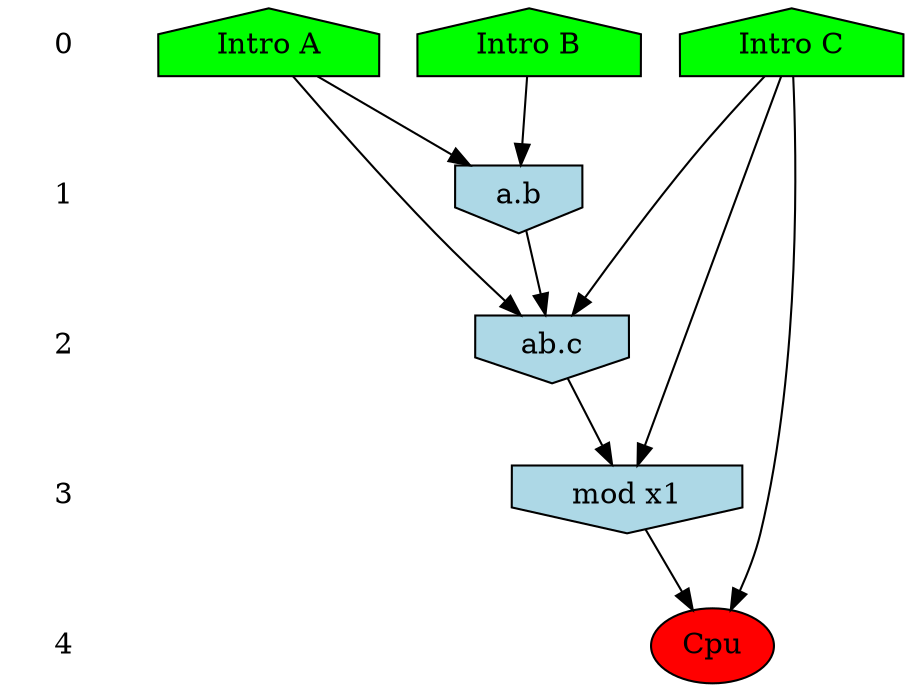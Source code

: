 /* Compression of 3031 causal flows obtained in average at 1.201668E+01 t.u */
/* Compressed causal flows were: [1;2;3;4;5;6;7;8;9;10;11;13;14;15;16;17;18;19;20;21;22;23;24;25;26;27;28;29;30;31;32;33;34;35;36;37;38;39;40;41;42;43;44;45;46;47;48;49;50;51;52;53;54;55;56;57;58;59;60;61;62;63;64;65;66;67;68;69;71;72;73;74;75;76;77;78;79;80;81;82;83;84;85;86;87;88;89;90;91;92;93;94;95;96;97;98;99;100;101;102;103;104;105;106;107;108;109;110;111;112;113;114;115;116;117;118;119;120;121;122;123;124;125;126;127;128;129;130;131;132;133;134;135;136;137;138;139;140;141;142;143;144;146;147;148;149;150;151;152;153;154;155;156;157;158;159;161;162;163;164;165;166;167;168;169;170;171;172;173;174;176;177;178;179;180;181;182;183;184;185;186;187;188;189;190;192;193;194;195;196;197;198;199;200;201;202;203;204;205;206;207;208;209;210;211;212;213;214;215;216;217;218;219;220;221;222;223;224;225;226;227;228;229;230;231;232;233;235;236;238;239;240;241;242;243;245;246;247;248;249;250;252;253;254;255;257;258;259;260;261;262;263;264;265;266;267;268;270;271;272;273;274;275;276;277;278;279;280;281;282;283;284;285;286;287;288;289;290;291;295;296;297;298;299;300;301;302;303;304;305;306;307;308;309;311;312;313;314;315;316;318;319;320;321;322;323;324;325;326;327;328;329;330;331;332;333;334;335;336;337;338;339;340;341;342;343;344;345;346;348;349;350;353;355;356;357;358;359;360;361;362;363;364;365;366;367;368;369;370;371;372;373;374;375;376;377;378;379;380;381;382;383;384;385;386;387;388;389;390;392;393;394;395;396;397;398;399;400;401;402;403;404;405;406;407;408;409;410;411;412;413;414;415;416;417;418;419;420;421;422;423;424;425;426;428;429;430;431;432;433;434;435;436;437;438;439;440;441;442;443;444;445;446;447;448;450;451;452;453;454;455;456;457;458;459;460;461;463;464;465;466;467;468;470;472;473;474;475;476;477;478;479;480;481;482;483;484;488;489;490;491;492;493;494;495;496;498;499;500;501;502;503;504;505;506;507;508;509;510;511;512;513;516;517;518;519;520;521;522;523;524;525;526;527;528;529;530;532;533;534;535;537;538;539;540;542;543;544;545;546;547;548;549;550;551;552;553;554;555;557;558;559;560;563;564;565;566;567;568;569;570;571;572;573;574;575;576;577;578;579;580;581;582;583;585;586;588;589;590;591;592;593;595;596;597;598;599;600;601;602;603;604;605;606;607;609;610;613;614;615;617;618;619;620;621;622;624;625;626;627;628;629;630;631;632;633;634;635;636;637;638;639;640;641;642;643;644;645;647;648;649;650;651;652;653;655;656;657;658;659;660;661;662;663;664;665;666;668;669;670;671;672;673;674;675;676;677;680;681;683;684;685;686;688;689;690;691;692;695;696;698;699;700;703;704;706;707;708;709;711;712;713;714;715;716;717;718;719;720;721;722;723;724;725;726;727;728;730;731;732;733;734;735;736;738;739;740;741;743;744;745;746;747;748;750;751;752;753;755;756;758;759;760;761;762;764;765;766;767;768;769;770;771;772;773;774;775;776;777;778;779;780;781;783;784;785;786;787;788;789;790;791;792;793;794;795;797;798;799;800;801;802;803;804;805;806;807;809;810;812;813;815;816;817;819;820;821;822;824;825;826;827;828;830;831;832;834;835;836;837;838;839;841;842;843;844;846;847;848;850;851;852;853;854;855;856;859;860;861;862;863;864;865;869;870;872;874;875;876;877;879;880;881;882;884;885;886;887;888;890;891;892;894;896;897;898;899;900;901;902;903;904;905;906;907;908;909;911;912;913;914;916;917;918;919;920;923;924;926;927;928;929;931;933;934;935;936;938;940;941;942;944;946;947;948;949;950;951;952;953;954;955;956;958;959;960;961;962;963;964;966;967;969;970;971;972;973;974;975;976;977;979;980;981;982;984;985;986;987;988;989;990;992;993;994;995;996;997;998;1000;1002;1003;1004;1006;1007;1008;1009;1010;1011;1012;1014;1015;1016;1017;1018;1019;1020;1021;1023;1024;1025;1026;1028;1029;1030;1031;1033;1034;1035;1036;1037;1038;1039;1040;1041;1042;1043;1044;1045;1046;1047;1048;1049;1050;1052;1053;1056;1057;1058;1059;1060;1062;1063;1064;1065;1066;1067;1069;1070;1071;1073;1074;1075;1076;1077;1080;1081;1082;1083;1084;1085;1086;1087;1088;1089;1090;1091;1092;1093;1094;1095;1097;1099;1100;1101;1102;1103;1104;1105;1106;1107;1108;1109;1110;1111;1112;1113;1114;1115;1116;1117;1118;1119;1120;1121;1122;1123;1124;1125;1126;1127;1129;1130;1132;1133;1134;1135;1137;1138;1139;1140;1142;1143;1144;1145;1146;1147;1149;1151;1152;1153;1154;1155;1156;1157;1158;1159;1160;1161;1162;1164;1165;1166;1167;1170;1171;1172;1173;1174;1175;1177;1178;1179;1180;1182;1183;1184;1185;1187;1189;1190;1191;1192;1193;1194;1195;1196;1197;1198;1202;1204;1205;1206;1208;1209;1210;1211;1212;1213;1215;1216;1217;1218;1219;1220;1221;1222;1223;1225;1226;1227;1228;1229;1230;1231;1232;1233;1235;1237;1238;1239;1240;1242;1243;1244;1245;1246;1248;1249;1250;1251;1252;1253;1255;1256;1257;1259;1260;1261;1262;1263;1264;1266;1267;1268;1269;1270;1271;1272;1273;1274;1276;1277;1278;1280;1281;1282;1283;1284;1285;1287;1288;1289;1290;1291;1292;1294;1295;1296;1298;1299;1301;1302;1303;1304;1305;1306;1308;1309;1310;1311;1313;1314;1318;1319;1320;1321;1322;1324;1325;1327;1328;1329;1330;1331;1332;1334;1335;1336;1337;1338;1339;1340;1341;1344;1345;1346;1347;1350;1352;1354;1356;1357;1358;1360;1361;1362;1364;1366;1367;1368;1369;1370;1371;1372;1374;1375;1376;1377;1378;1379;1380;1382;1383;1384;1386;1387;1388;1389;1390;1391;1392;1393;1395;1396;1397;1398;1399;1401;1402;1403;1404;1406;1409;1410;1411;1412;1414;1415;1416;1417;1418;1419;1420;1421;1422;1423;1426;1427;1428;1429;1430;1432;1434;1435;1436;1437;1438;1439;1440;1442;1443;1444;1446;1447;1448;1449;1450;1451;1452;1453;1456;1457;1458;1459;1460;1461;1462;1463;1464;1465;1466;1467;1468;1469;1470;1472;1473;1474;1475;1476;1477;1478;1479;1480;1481;1482;1483;1485;1486;1487;1488;1489;1490;1491;1492;1493;1496;1497;1498;1499;1500;1502;1503;1504;1505;1506;1507;1508;1509;1510;1511;1512;1513;1514;1515;1516;1518;1519;1520;1521;1522;1523;1524;1525;1527;1530;1533;1534;1535;1536;1537;1538;1539;1540;1541;1542;1543;1544;1546;1547;1548;1550;1552;1553;1554;1555;1556;1559;1560;1561;1562;1563;1566;1567;1568;1569;1571;1572;1573;1574;1575;1576;1578;1580;1581;1583;1585;1586;1587;1589;1590;1592;1593;1594;1595;1597;1598;1599;1600;1601;1603;1604;1606;1607;1608;1609;1610;1611;1613;1616;1617;1618;1619;1620;1621;1622;1626;1627;1628;1629;1631;1634;1635;1636;1637;1640;1641;1642;1643;1644;1645;1646;1647;1648;1650;1652;1653;1656;1657;1659;1660;1661;1662;1663;1665;1667;1668;1669;1670;1671;1674;1675;1676;1677;1678;1679;1680;1681;1683;1684;1685;1686;1687;1688;1689;1690;1691;1692;1693;1694;1695;1700;1701;1702;1703;1704;1705;1706;1708;1709;1710;1711;1712;1713;1714;1715;1716;1717;1718;1719;1721;1722;1723;1724;1725;1726;1727;1728;1729;1730;1731;1732;1733;1735;1737;1739;1741;1742;1743;1744;1745;1746;1749;1750;1751;1754;1756;1757;1758;1759;1760;1762;1764;1765;1766;1767;1768;1769;1771;1772;1773;1774;1775;1778;1779;1780;1781;1782;1783;1785;1786;1788;1789;1790;1791;1794;1795;1796;1800;1801;1802;1803;1805;1807;1810;1811;1815;1816;1817;1819;1820;1821;1822;1823;1824;1825;1826;1827;1828;1829;1830;1831;1832;1833;1834;1835;1838;1839;1841;1842;1844;1846;1847;1848;1849;1851;1853;1854;1855;1857;1858;1860;1861;1862;1863;1867;1868;1869;1870;1871;1872;1873;1874;1875;1876;1877;1878;1879;1881;1883;1884;1887;1888;1889;1890;1891;1892;1893;1894;1895;1896;1897;1898;1899;1901;1902;1903;1905;1907;1908;1909;1910;1911;1912;1913;1915;1916;1917;1919;1920;1922;1924;1925;1926;1927;1930;1931;1932;1934;1935;1937;1938;1940;1941;1943;1944;1945;1947;1948;1949;1951;1952;1953;1954;1955;1956;1957;1958;1959;1961;1963;1965;1966;1968;1969;1971;1972;1973;1975;1976;1977;1978;1979;1980;1981;1982;1984;1985;1987;1990;1991;1993;1995;1999;2000;2001;2002;2005;2006;2007;2008;2009;2010;2011;2012;2013;2014;2015;2016;2017;2018;2019;2021;2022;2023;2024;2026;2027;2028;2029;2030;2032;2033;2034;2035;2036;2037;2038;2039;2042;2046;2047;2048;2049;2050;2051;2052;2053;2055;2057;2058;2059;2060;2062;2063;2064;2067;2068;2070;2072;2073;2074;2075;2079;2080;2083;2085;2086;2087;2088;2090;2093;2094;2096;2098;2099;2100;2101;2102;2103;2104;2106;2107;2108;2110;2112;2113;2114;2116;2117;2118;2119;2120;2121;2122;2123;2124;2125;2126;2127;2128;2129;2130;2132;2133;2134;2135;2136;2137;2138;2139;2140;2141;2144;2148;2149;2150;2152;2153;2156;2158;2162;2163;2164;2166;2168;2169;2170;2171;2172;2173;2174;2175;2176;2180;2181;2183;2184;2185;2187;2188;2189;2190;2191;2193;2194;2195;2196;2197;2198;2201;2202;2203;2204;2206;2207;2208;2209;2210;2213;2214;2216;2217;2218;2222;2223;2224;2225;2226;2228;2230;2232;2233;2235;2236;2237;2239;2241;2243;2245;2246;2248;2249;2251;2252;2253;2255;2256;2258;2259;2260;2261;2262;2263;2264;2265;2266;2269;2270;2271;2273;2274;2275;2276;2279;2280;2281;2283;2284;2285;2287;2288;2289;2290;2291;2292;2293;2294;2296;2297;2298;2299;2300;2303;2304;2305;2306;2307;2308;2310;2311;2313;2314;2315;2317;2319;2320;2324;2325;2326;2329;2330;2331;2332;2334;2335;2336;2337;2338;2339;2341;2343;2344;2345;2347;2348;2349;2350;2352;2354;2355;2356;2358;2361;2363;2365;2368;2370;2372;2374;2375;2376;2377;2379;2380;2384;2385;2388;2389;2390;2391;2394;2395;2396;2397;2398;2399;2400;2401;2402;2403;2404;2405;2406;2409;2410;2411;2414;2415;2416;2417;2418;2419;2421;2422;2424;2425;2426;2427;2430;2432;2433;2434;2436;2438;2439;2440;2441;2442;2443;2444;2445;2447;2449;2450;2451;2452;2454;2455;2456;2457;2460;2462;2465;2466;2467;2468;2470;2471;2472;2474;2475;2478;2479;2480;2483;2484;2485;2486;2487;2489;2490;2491;2493;2494;2495;2497;2499;2501;2505;2506;2507;2508;2510;2511;2512;2513;2514;2515;2516;2518;2519;2522;2524;2525;2527;2529;2531;2533;2534;2535;2536;2537;2539;2540;2541;2542;2544;2545;2550;2553;2554;2555;2556;2557;2559;2561;2562;2563;2564;2565;2566;2567;2569;2571;2574;2575;2576;2577;2578;2579;2580;2581;2582;2585;2586;2587;2590;2591;2594;2597;2598;2599;2601;2602;2603;2605;2606;2607;2609;2610;2611;2612;2614;2617;2618;2619;2620;2622;2623;2624;2625;2626;2627;2628;2629;2631;2632;2633;2634;2635;2636;2637;2638;2639;2641;2643;2644;2645;2646;2647;2648;2651;2652;2653;2656;2658;2660;2661;2662;2665;2666;2667;2668;2670;2672;2673;2674;2675;2678;2679;2680;2683;2684;2687;2689;2691;2692;2693;2694;2695;2696;2697;2698;2700;2702;2703;2704;2705;2706;2707;2708;2709;2710;2711;2712;2713;2714;2716;2717;2718;2719;2720;2723;2725;2729;2730;2731;2732;2735;2737;2738;2739;2740;2741;2743;2744;2745;2747;2748;2749;2750;2751;2753;2755;2756;2757;2758;2760;2762;2763;2764;2765;2766;2767;2768;2770;2771;2772;2773;2775;2776;2777;2778;2779;2782;2783;2784;2785;2786;2787;2788;2789;2790;2791;2793;2794;2796;2797;2798;2800;2803;2805;2806;2808;2809;2810;2811;2812;2813;2814;2815;2816;2817;2818;2819;2821;2822;2823;2825;2826;2827;2829;2831;2832;2833;2834;2835;2836;2837;2839;2840;2843;2844;2845;2846;2847;2848;2849;2850;2851;2852;2853;2854;2855;2857;2859;2860;2865;2866;2867;2869;2871;2872;2873;2875;2876;2877;2878;2881;2884;2885;2886;2887;2888;2889;2890;2892;2895;2896;2899;2900;2901;2903;2904;2905;2910;2911;2912;2913;2914;2916;2919;2921;2923;2925;2926;2927;2929;2930;2931;2932;2935;2936;2937;2938;2940;2941;2942;2944;2945;2946;2951;2953;2954;2955;2956;2958;2960;2961;2962;2963;2964;2965;2966;2967;2968;2970;2971;2972;2974;2976;2979;2980;2983;2986;2987;2988;2989;2990;2991;2992;2993;2994;2996;2997;2998;2999;3000;3001;3002;3003;3005;3007;3008;3009;3012;3014;3015;3016;3017;3018;3020;3022;3023;3025;3026;3027;3029;3030;3033;3035;3036;3037;3038;3039;3040;3041;3042;3044;3046;3047;3048;3051;3052;3053;3054;3055;3060;3062;3064;3065;3066;3067;3068;3070;3071;3074;3075;3076;3077;3079;3080;3081;3082;3083;3084;3085;3086;3087;3088;3089;3090;3091;3092;3093;3095;3096;3097;3098;3099;3100;3101;3102;3104;3105;3106;3107;3108;3109;3110;3111;3112;3113;3114;3116;3118;3119;3121;3122;3123;3124;3125;3126;3127;3129;3130;3131;3132;3133;3134;3139;3140;3141;3142;3144;3145;3146;3147;3148;3149;3151;3152;3154;3155;3157;3159;3160;3161;3163;3165;3167;3168;3172;3174;3175;3176;3177;3178;3180;3181;3182;3184;3185;3186;3190;3191;3192;3193;3194;3197;3199;3200;3201;3203;3205;3206;3207;3208;3209;3210;3213;3214;3215;3217;3218;3222;3224;3225;3226;3228;3229;3230;3232;3233;3234;3235;3237;3238;3239;3240;3241;3242;3244;3247;3248;3249;3250;3251;3252;3253;3254;3256;3259;3260;3262;3264;3265;3266;3268;3269;3271;3272;3275;3278;3279;3281;3283;3284;3285;3286;3287;3288;3289;3291;3292;3294;3295;3297;3299;3301;3302;3303;3307;3308;3309;3312;3314;3315;3316;3317;3318;3319;3321;3324;3325;3326;3328;3329;3330;3331;3332;3333;3335;3336;3337;3339;3340;3342;3344;3345;3350;3351;3353;3354;3355;3356;3357;3359;3360;3361;3362;3363;3364;3365;3367;3369;3370;3372;3375;3376;3379;3381;3383;3384;3385;3386;3387;3388;3389;3390;3391;3392;3393;3394;3395;3396;3397;3399;3400;3402;3403;3404;3405;3408;3411;3413;3414;3416;3417;3418;3419;3420;3422;3427;3428;3430;3432;3435;3436;3437;3439;3440;3441;3442;3443;3445;3446;3447;3448;3449;3451;3454;3457;3458;3459;3461;3462;3463;3465;3466;3475;3476;3479;3481;3483;3484;3485;3487;3488;3489;3490;3492;3495;3496;3498;3500;3501;3502;3505;3506;3507;3508;3510;3513;3514;3515;3516;3518;3520;3521;3522;3523;3524;3526;3527;3528;3530;3531;3533;3534;3535;3536;3537;3538;3539;3540;3542;3544;3545;3547;3549;3550;3551;3552;3553;3554;3555;3556;3559;3560;3561;3562;3563;3564;3566;3567;3569;3571;3572;3574;3576;3581;3582;3585;3586;3587;3588;3589;3590;3591;3592;3594;3596;3600;3602;3603;3604;3607;3608;3609;3612;3614;3617;3618;3619;3620;3622;3623;3624;3627;3628;3629;3631;3632;3633;3634;3636;3639;3641;3643;3645;3646;3647;3651;3652;3653;3654;3655;3656;3657;3658;3659;3660;3661;3662;3663;3666;3667;3668;3669;3671;3672;3675;3676;3677;3680;3683;3684;3688;3689;3690;3691;3694;3695;3697;3703;3704;3705;3706;3707;3710;3712;3714;3715;3716;3717;3718;3719;3720;3722;3724;3725;3727;3728;3729;3731;3735;3736;3738;3739;3740;3742;3743;3746;3747;3749;3750;3751;3752;3753;3754;3755;3758;3759;3760;3761;3763;3765;3767;3768;3770;3771;3774;3775;3777;3778;3779;3782;3783;3784;3785;3786;3791;3793;3794;3795;3796;3798;3800;3801;3803;3805;3806;3808;3813;3815;3817;3818;3819;3820;3821;3822;3824;3825;3828;3832;3833;3834;3837;3838;3841;3842;3843;3844;3845;3849;3850;3851;3856;3858;3859;3860;3861;3862;3863;3864;3866;3869;3870;3871;3872;3873;3874;3877;3878;3880;3881;3883;3884;3885;3886;3888;3890;3895;3896;3899;3901;3902;3903;3904;3905;3906;3907;3910;3911;3912;3913;3914;3915;3916;3917;3918;3919;3920;3922;3924;3925;3926;3927;3929;3931;3933;3934;3935;3937;3941;3942;3944;3946;3947;3948;3950;3954;3955;3957;3958;3960;3963;3965;3967;3968;3969;3972;3973;3974;3976;3978;3980;3982;3983;3985;3988;3989;3990;3991;3992;3993;3995;3996] */
digraph G{
 ranksep=.5 ; 
{ rank = same ; "0" [shape=plaintext] ; node_1 [label ="Intro A", shape=house, style=filled, fillcolor=green] ;
node_2 [label ="Intro B", shape=house, style=filled, fillcolor=green] ;
node_3 [label ="Intro C", shape=house, style=filled, fillcolor=green] ;
}
{ rank = same ; "1" [shape=plaintext] ; node_4 [label="a.b", shape=invhouse, style=filled, fillcolor = lightblue] ;
}
{ rank = same ; "2" [shape=plaintext] ; node_5 [label="ab.c", shape=invhouse, style=filled, fillcolor = lightblue] ;
}
{ rank = same ; "3" [shape=plaintext] ; node_6 [label="mod x1", shape=invhouse, style=filled, fillcolor = lightblue] ;
}
{ rank = same ; "4" [shape=plaintext] ; node_7 [label ="Cpu", style=filled, fillcolor=red] ;
}
"0" -> "1" [style="invis"]; 
"1" -> "2" [style="invis"]; 
"2" -> "3" [style="invis"]; 
"3" -> "4" [style="invis"]; 
node_1 -> node_4
node_2 -> node_4
node_1 -> node_5
node_3 -> node_5
node_4 -> node_5
node_3 -> node_6
node_5 -> node_6
node_3 -> node_7
node_6 -> node_7
}
/*
 Dot generation time: 0.000000
*/